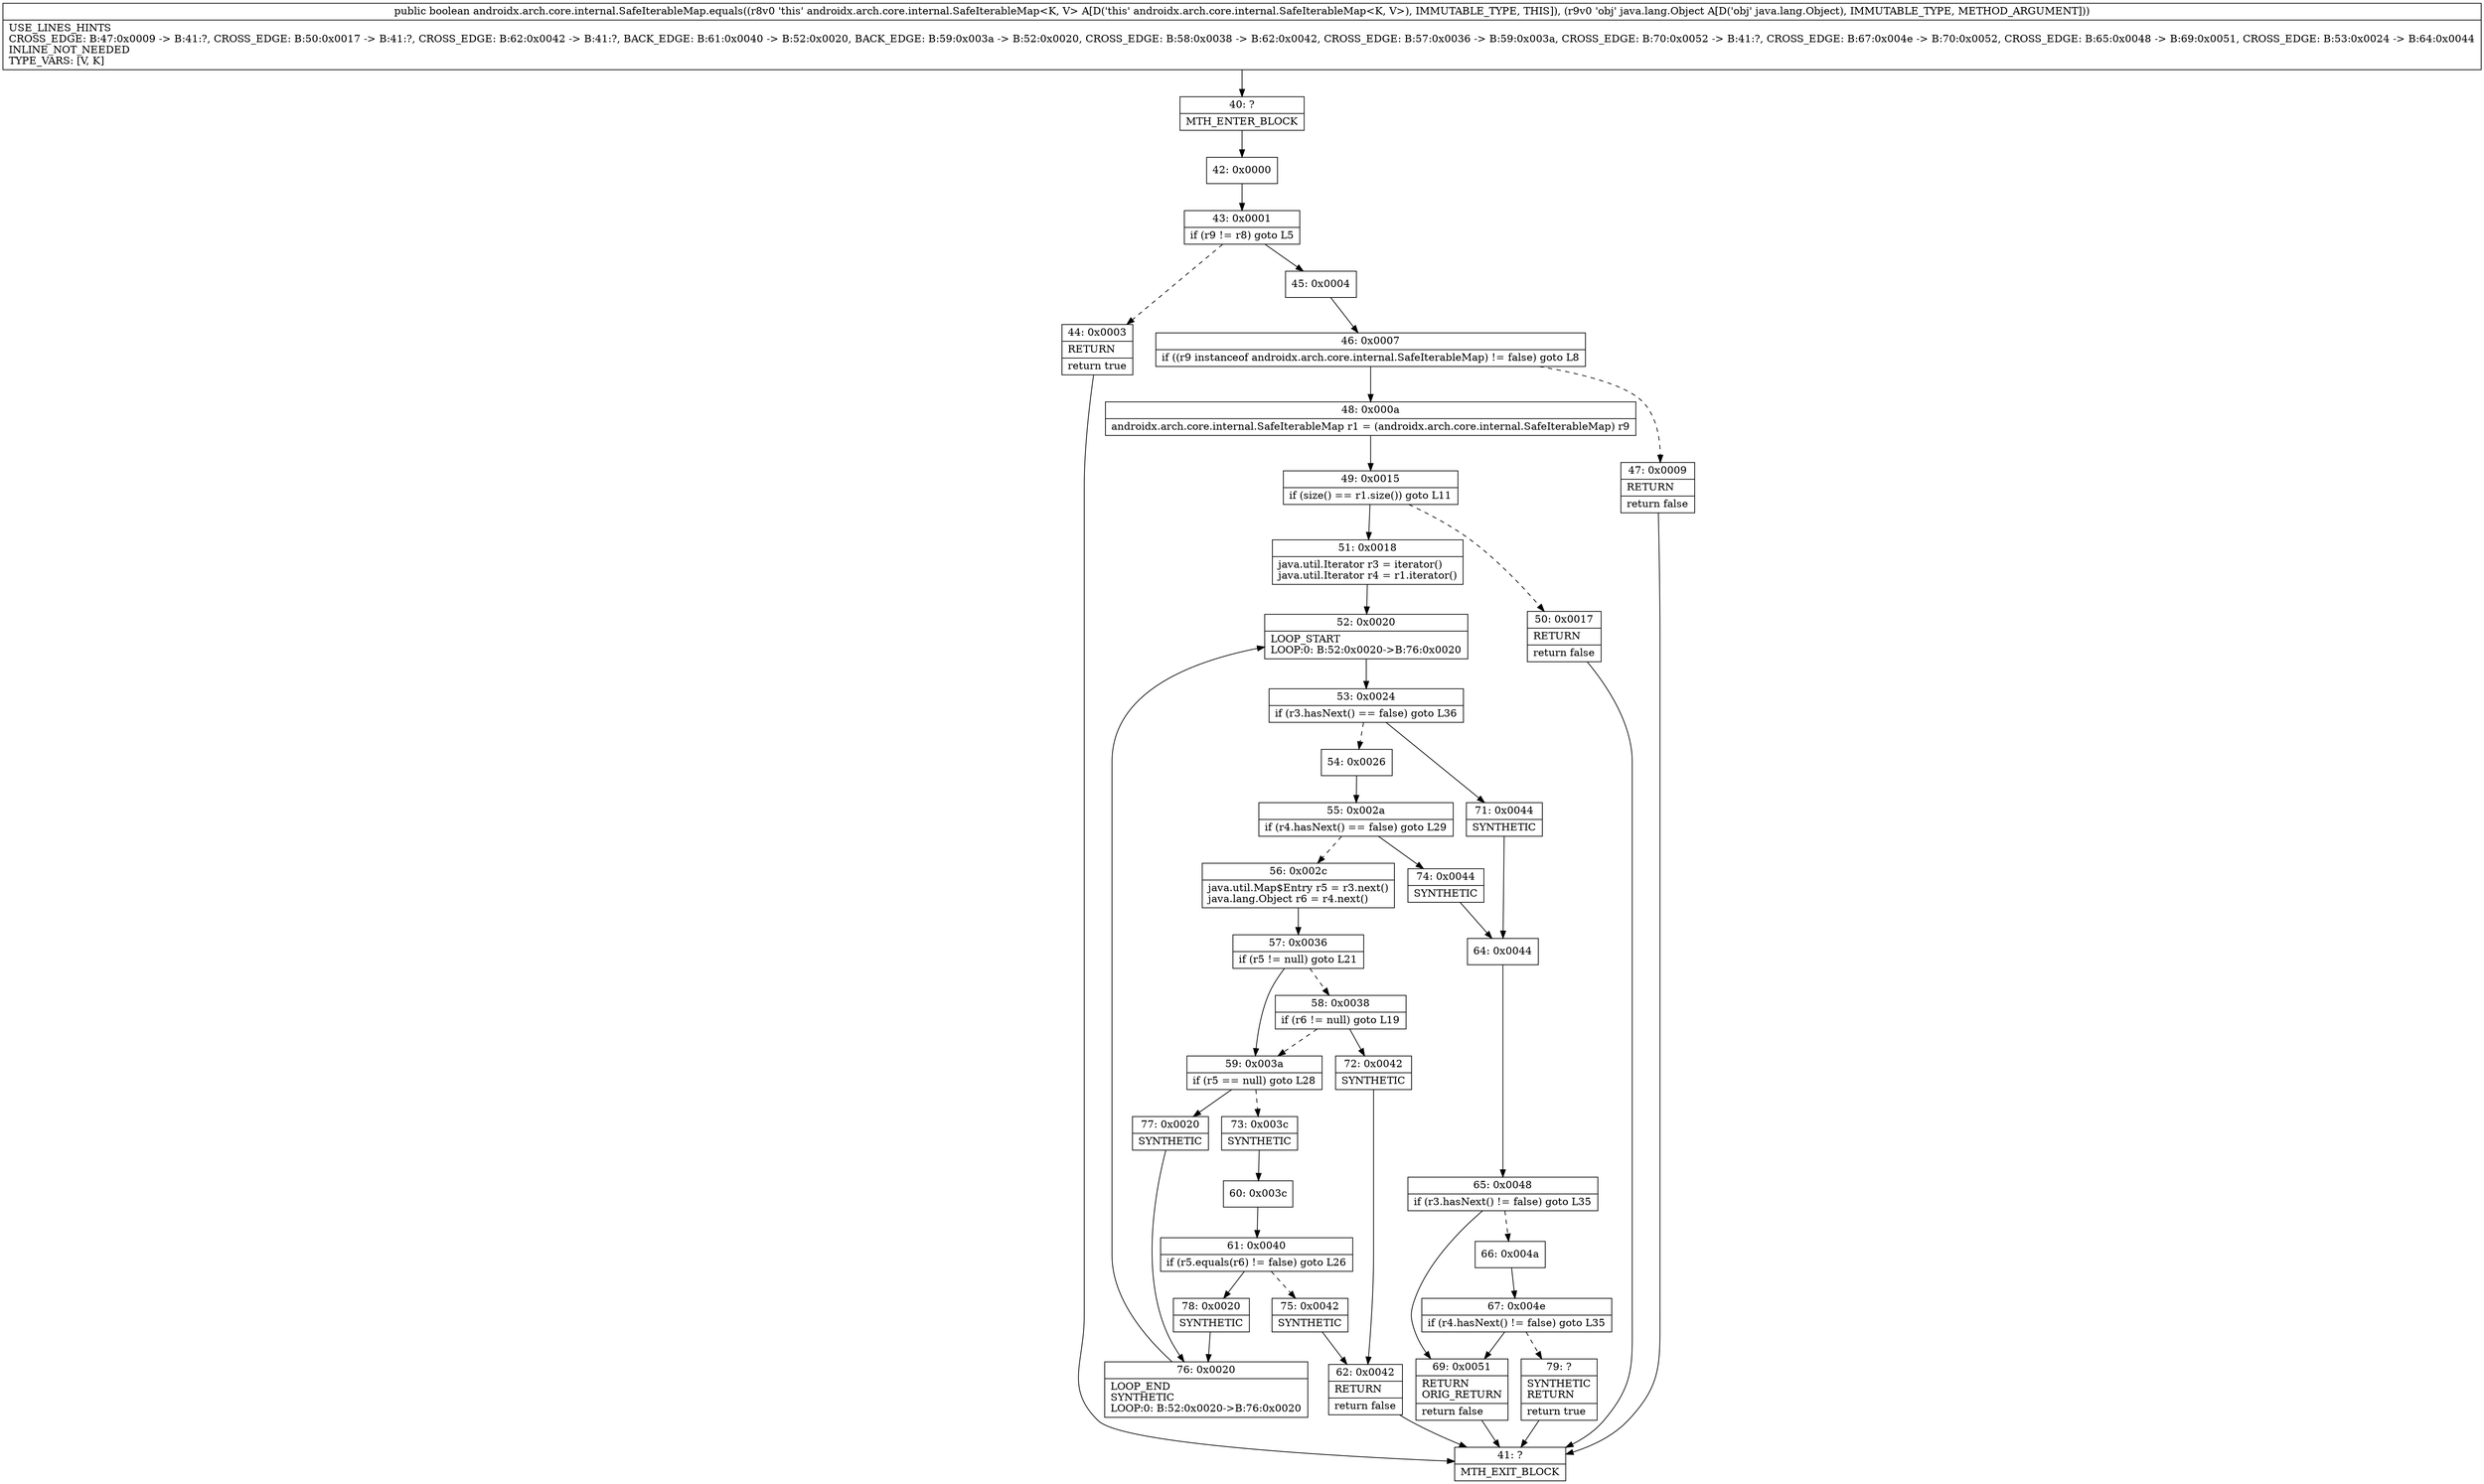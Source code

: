 digraph "CFG forandroidx.arch.core.internal.SafeIterableMap.equals(Ljava\/lang\/Object;)Z" {
Node_40 [shape=record,label="{40\:\ ?|MTH_ENTER_BLOCK\l}"];
Node_42 [shape=record,label="{42\:\ 0x0000}"];
Node_43 [shape=record,label="{43\:\ 0x0001|if (r9 != r8) goto L5\l}"];
Node_44 [shape=record,label="{44\:\ 0x0003|RETURN\l|return true\l}"];
Node_41 [shape=record,label="{41\:\ ?|MTH_EXIT_BLOCK\l}"];
Node_45 [shape=record,label="{45\:\ 0x0004}"];
Node_46 [shape=record,label="{46\:\ 0x0007|if ((r9 instanceof androidx.arch.core.internal.SafeIterableMap) != false) goto L8\l}"];
Node_47 [shape=record,label="{47\:\ 0x0009|RETURN\l|return false\l}"];
Node_48 [shape=record,label="{48\:\ 0x000a|androidx.arch.core.internal.SafeIterableMap r1 = (androidx.arch.core.internal.SafeIterableMap) r9\l}"];
Node_49 [shape=record,label="{49\:\ 0x0015|if (size() == r1.size()) goto L11\l}"];
Node_50 [shape=record,label="{50\:\ 0x0017|RETURN\l|return false\l}"];
Node_51 [shape=record,label="{51\:\ 0x0018|java.util.Iterator r3 = iterator()\ljava.util.Iterator r4 = r1.iterator()\l}"];
Node_52 [shape=record,label="{52\:\ 0x0020|LOOP_START\lLOOP:0: B:52:0x0020\-\>B:76:0x0020\l}"];
Node_53 [shape=record,label="{53\:\ 0x0024|if (r3.hasNext() == false) goto L36\l}"];
Node_54 [shape=record,label="{54\:\ 0x0026}"];
Node_55 [shape=record,label="{55\:\ 0x002a|if (r4.hasNext() == false) goto L29\l}"];
Node_56 [shape=record,label="{56\:\ 0x002c|java.util.Map$Entry r5 = r3.next()\ljava.lang.Object r6 = r4.next()\l}"];
Node_57 [shape=record,label="{57\:\ 0x0036|if (r5 != null) goto L21\l}"];
Node_58 [shape=record,label="{58\:\ 0x0038|if (r6 != null) goto L19\l}"];
Node_72 [shape=record,label="{72\:\ 0x0042|SYNTHETIC\l}"];
Node_62 [shape=record,label="{62\:\ 0x0042|RETURN\l|return false\l}"];
Node_59 [shape=record,label="{59\:\ 0x003a|if (r5 == null) goto L28\l}"];
Node_73 [shape=record,label="{73\:\ 0x003c|SYNTHETIC\l}"];
Node_60 [shape=record,label="{60\:\ 0x003c}"];
Node_61 [shape=record,label="{61\:\ 0x0040|if (r5.equals(r6) != false) goto L26\l}"];
Node_75 [shape=record,label="{75\:\ 0x0042|SYNTHETIC\l}"];
Node_78 [shape=record,label="{78\:\ 0x0020|SYNTHETIC\l}"];
Node_76 [shape=record,label="{76\:\ 0x0020|LOOP_END\lSYNTHETIC\lLOOP:0: B:52:0x0020\-\>B:76:0x0020\l}"];
Node_77 [shape=record,label="{77\:\ 0x0020|SYNTHETIC\l}"];
Node_74 [shape=record,label="{74\:\ 0x0044|SYNTHETIC\l}"];
Node_64 [shape=record,label="{64\:\ 0x0044}"];
Node_65 [shape=record,label="{65\:\ 0x0048|if (r3.hasNext() != false) goto L35\l}"];
Node_66 [shape=record,label="{66\:\ 0x004a}"];
Node_67 [shape=record,label="{67\:\ 0x004e|if (r4.hasNext() != false) goto L35\l}"];
Node_79 [shape=record,label="{79\:\ ?|SYNTHETIC\lRETURN\l|return true\l}"];
Node_69 [shape=record,label="{69\:\ 0x0051|RETURN\lORIG_RETURN\l|return false\l}"];
Node_71 [shape=record,label="{71\:\ 0x0044|SYNTHETIC\l}"];
MethodNode[shape=record,label="{public boolean androidx.arch.core.internal.SafeIterableMap.equals((r8v0 'this' androidx.arch.core.internal.SafeIterableMap\<K, V\> A[D('this' androidx.arch.core.internal.SafeIterableMap\<K, V\>), IMMUTABLE_TYPE, THIS]), (r9v0 'obj' java.lang.Object A[D('obj' java.lang.Object), IMMUTABLE_TYPE, METHOD_ARGUMENT]))  | USE_LINES_HINTS\lCROSS_EDGE: B:47:0x0009 \-\> B:41:?, CROSS_EDGE: B:50:0x0017 \-\> B:41:?, CROSS_EDGE: B:62:0x0042 \-\> B:41:?, BACK_EDGE: B:61:0x0040 \-\> B:52:0x0020, BACK_EDGE: B:59:0x003a \-\> B:52:0x0020, CROSS_EDGE: B:58:0x0038 \-\> B:62:0x0042, CROSS_EDGE: B:57:0x0036 \-\> B:59:0x003a, CROSS_EDGE: B:70:0x0052 \-\> B:41:?, CROSS_EDGE: B:67:0x004e \-\> B:70:0x0052, CROSS_EDGE: B:65:0x0048 \-\> B:69:0x0051, CROSS_EDGE: B:53:0x0024 \-\> B:64:0x0044\lINLINE_NOT_NEEDED\lTYPE_VARS: [V, K]\l}"];
MethodNode -> Node_40;Node_40 -> Node_42;
Node_42 -> Node_43;
Node_43 -> Node_44[style=dashed];
Node_43 -> Node_45;
Node_44 -> Node_41;
Node_45 -> Node_46;
Node_46 -> Node_47[style=dashed];
Node_46 -> Node_48;
Node_47 -> Node_41;
Node_48 -> Node_49;
Node_49 -> Node_50[style=dashed];
Node_49 -> Node_51;
Node_50 -> Node_41;
Node_51 -> Node_52;
Node_52 -> Node_53;
Node_53 -> Node_54[style=dashed];
Node_53 -> Node_71;
Node_54 -> Node_55;
Node_55 -> Node_56[style=dashed];
Node_55 -> Node_74;
Node_56 -> Node_57;
Node_57 -> Node_58[style=dashed];
Node_57 -> Node_59;
Node_58 -> Node_59[style=dashed];
Node_58 -> Node_72;
Node_72 -> Node_62;
Node_62 -> Node_41;
Node_59 -> Node_73[style=dashed];
Node_59 -> Node_77;
Node_73 -> Node_60;
Node_60 -> Node_61;
Node_61 -> Node_75[style=dashed];
Node_61 -> Node_78;
Node_75 -> Node_62;
Node_78 -> Node_76;
Node_76 -> Node_52;
Node_77 -> Node_76;
Node_74 -> Node_64;
Node_64 -> Node_65;
Node_65 -> Node_66[style=dashed];
Node_65 -> Node_69;
Node_66 -> Node_67;
Node_67 -> Node_69;
Node_67 -> Node_79[style=dashed];
Node_79 -> Node_41;
Node_69 -> Node_41;
Node_71 -> Node_64;
}

